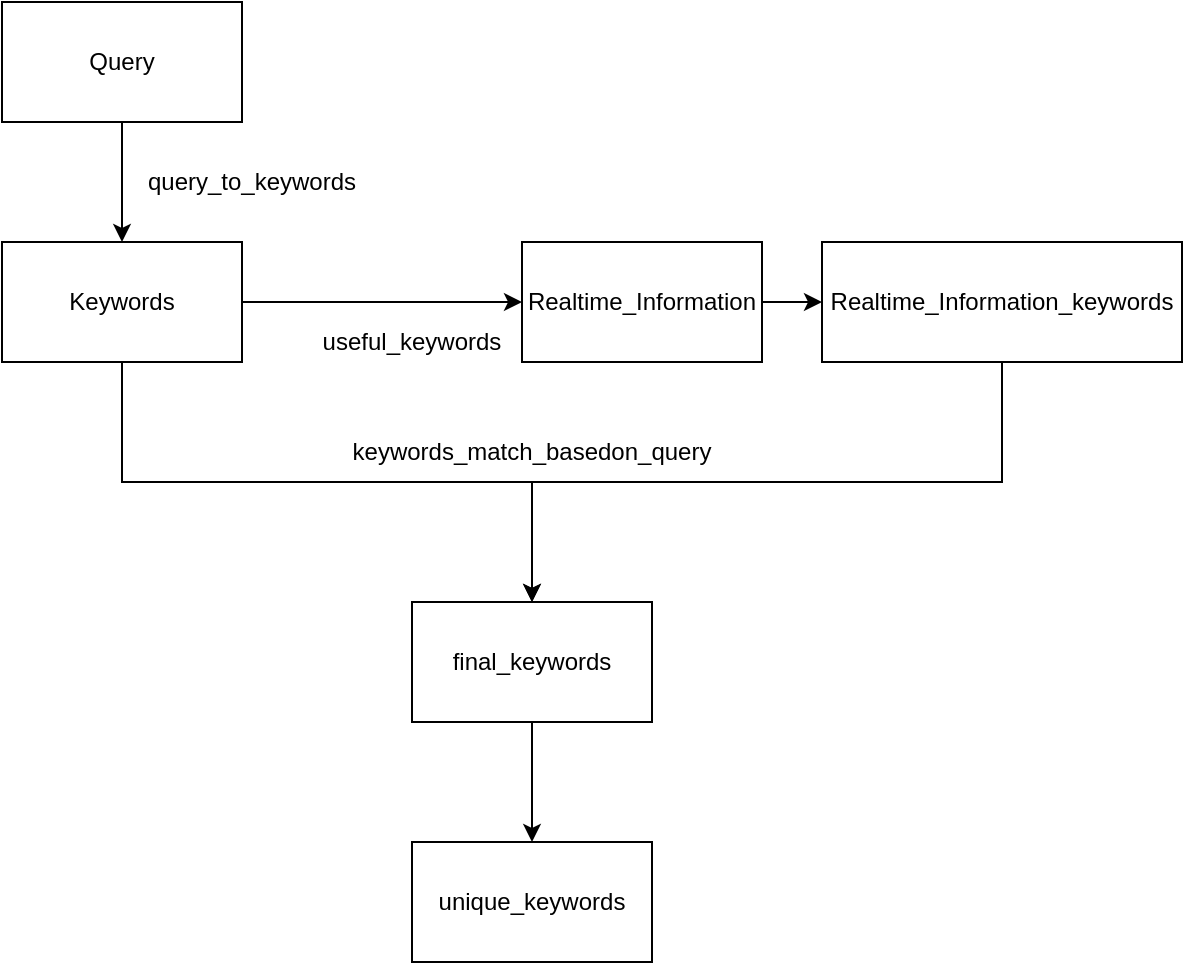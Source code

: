 <mxfile version="26.2.4">
  <diagram name="Page-1" id="i2aBTdwhtJZPr1BNw3Ar">
    <mxGraphModel dx="1283" dy="543" grid="1" gridSize="10" guides="1" tooltips="1" connect="1" arrows="1" fold="1" page="1" pageScale="1" pageWidth="850" pageHeight="1100" math="0" shadow="0">
      <root>
        <mxCell id="0" />
        <mxCell id="1" parent="0" />
        <mxCell id="rTRjj61Fi6zlRLzbuY8W-6" style="edgeStyle=orthogonalEdgeStyle;rounded=0;orthogonalLoop=1;jettySize=auto;html=1;entryX=0.5;entryY=0;entryDx=0;entryDy=0;" edge="1" parent="1" source="rTRjj61Fi6zlRLzbuY8W-1" target="rTRjj61Fi6zlRLzbuY8W-5">
          <mxGeometry relative="1" as="geometry" />
        </mxCell>
        <mxCell id="rTRjj61Fi6zlRLzbuY8W-1" value="Query" style="rounded=0;whiteSpace=wrap;html=1;" vertex="1" parent="1">
          <mxGeometry x="220" y="20" width="120" height="60" as="geometry" />
        </mxCell>
        <mxCell id="rTRjj61Fi6zlRLzbuY8W-14" style="edgeStyle=orthogonalEdgeStyle;rounded=0;orthogonalLoop=1;jettySize=auto;html=1;" edge="1" parent="1" source="rTRjj61Fi6zlRLzbuY8W-3" target="rTRjj61Fi6zlRLzbuY8W-13">
          <mxGeometry relative="1" as="geometry" />
        </mxCell>
        <mxCell id="rTRjj61Fi6zlRLzbuY8W-3" value="Realtime_Information" style="rounded=0;whiteSpace=wrap;html=1;" vertex="1" parent="1">
          <mxGeometry x="480" y="140" width="120" height="60" as="geometry" />
        </mxCell>
        <mxCell id="rTRjj61Fi6zlRLzbuY8W-19" style="edgeStyle=orthogonalEdgeStyle;rounded=0;orthogonalLoop=1;jettySize=auto;html=1;entryX=0;entryY=0.5;entryDx=0;entryDy=0;" edge="1" parent="1" source="rTRjj61Fi6zlRLzbuY8W-5" target="rTRjj61Fi6zlRLzbuY8W-3">
          <mxGeometry relative="1" as="geometry" />
        </mxCell>
        <mxCell id="rTRjj61Fi6zlRLzbuY8W-27" style="edgeStyle=orthogonalEdgeStyle;rounded=0;orthogonalLoop=1;jettySize=auto;html=1;" edge="1" parent="1" source="rTRjj61Fi6zlRLzbuY8W-5" target="rTRjj61Fi6zlRLzbuY8W-15">
          <mxGeometry relative="1" as="geometry">
            <Array as="points">
              <mxPoint x="280" y="260" />
              <mxPoint x="485" y="260" />
            </Array>
          </mxGeometry>
        </mxCell>
        <mxCell id="rTRjj61Fi6zlRLzbuY8W-5" value="Keywords" style="rounded=0;whiteSpace=wrap;html=1;" vertex="1" parent="1">
          <mxGeometry x="220" y="140" width="120" height="60" as="geometry" />
        </mxCell>
        <mxCell id="rTRjj61Fi6zlRLzbuY8W-7" value="query_to_keywords" style="text;html=1;align=center;verticalAlign=middle;whiteSpace=wrap;rounded=0;" vertex="1" parent="1">
          <mxGeometry x="280" y="90" width="130" height="40" as="geometry" />
        </mxCell>
        <mxCell id="rTRjj61Fi6zlRLzbuY8W-9" value="useful_keywords" style="text;html=1;align=center;verticalAlign=middle;whiteSpace=wrap;rounded=0;" vertex="1" parent="1">
          <mxGeometry x="360" y="170" width="130" height="40" as="geometry" />
        </mxCell>
        <mxCell id="rTRjj61Fi6zlRLzbuY8W-26" style="edgeStyle=orthogonalEdgeStyle;rounded=0;orthogonalLoop=1;jettySize=auto;html=1;" edge="1" parent="1" source="rTRjj61Fi6zlRLzbuY8W-13" target="rTRjj61Fi6zlRLzbuY8W-15">
          <mxGeometry relative="1" as="geometry">
            <Array as="points">
              <mxPoint x="720" y="260" />
              <mxPoint x="485" y="260" />
            </Array>
          </mxGeometry>
        </mxCell>
        <mxCell id="rTRjj61Fi6zlRLzbuY8W-13" value="Realtime_Information_keywords" style="rounded=0;whiteSpace=wrap;html=1;" vertex="1" parent="1">
          <mxGeometry x="630" y="140" width="180" height="60" as="geometry" />
        </mxCell>
        <mxCell id="rTRjj61Fi6zlRLzbuY8W-29" style="edgeStyle=orthogonalEdgeStyle;rounded=0;orthogonalLoop=1;jettySize=auto;html=1;" edge="1" parent="1" source="rTRjj61Fi6zlRLzbuY8W-15">
          <mxGeometry relative="1" as="geometry">
            <mxPoint x="485" y="440" as="targetPoint" />
          </mxGeometry>
        </mxCell>
        <mxCell id="rTRjj61Fi6zlRLzbuY8W-15" value="final_keywords" style="rounded=0;whiteSpace=wrap;html=1;" vertex="1" parent="1">
          <mxGeometry x="425" y="320" width="120" height="60" as="geometry" />
        </mxCell>
        <mxCell id="rTRjj61Fi6zlRLzbuY8W-28" value="keywords_match_basedon_query" style="text;html=1;align=center;verticalAlign=middle;whiteSpace=wrap;rounded=0;" vertex="1" parent="1">
          <mxGeometry x="455" y="230" width="60" height="30" as="geometry" />
        </mxCell>
        <mxCell id="rTRjj61Fi6zlRLzbuY8W-30" value="unique_keywords" style="rounded=0;whiteSpace=wrap;html=1;" vertex="1" parent="1">
          <mxGeometry x="425" y="440" width="120" height="60" as="geometry" />
        </mxCell>
      </root>
    </mxGraphModel>
  </diagram>
</mxfile>

